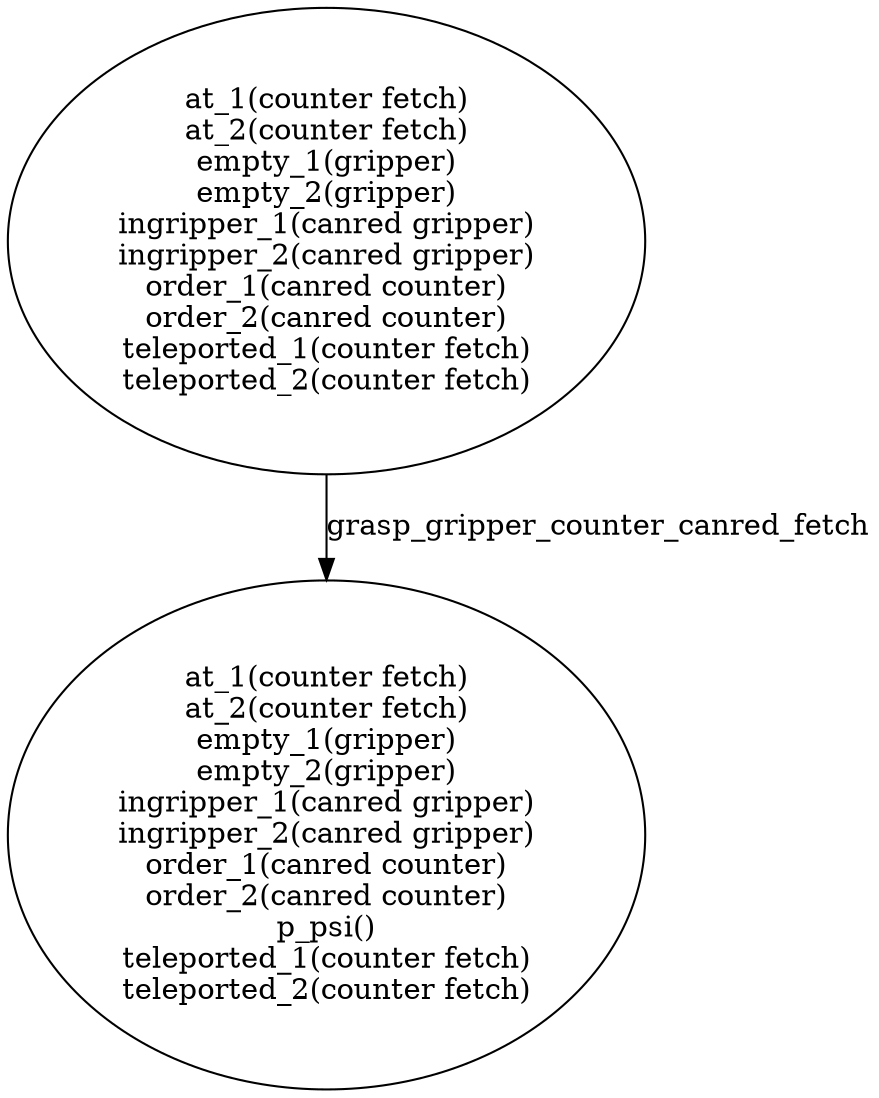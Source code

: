 strict digraph  {
1 [label="at_1(counter fetch)\nat_2(counter fetch)\nempty_1(gripper)\nempty_2(gripper)\ningripper_1(canred gripper)\ningripper_2(canred gripper)\norder_1(canred counter)\norder_2(canred counter)\nteleported_1(counter fetch)\nteleported_2(counter fetch)"];
2 [label="at_1(counter fetch)\nat_2(counter fetch)\nempty_1(gripper)\nempty_2(gripper)\ningripper_1(canred gripper)\ningripper_2(canred gripper)\norder_1(canred counter)\norder_2(canred counter)\np_psi()\nteleported_1(counter fetch)\nteleported_2(counter fetch)"];
1 -> 2  [label=grasp_gripper_counter_canred_fetch];
}
